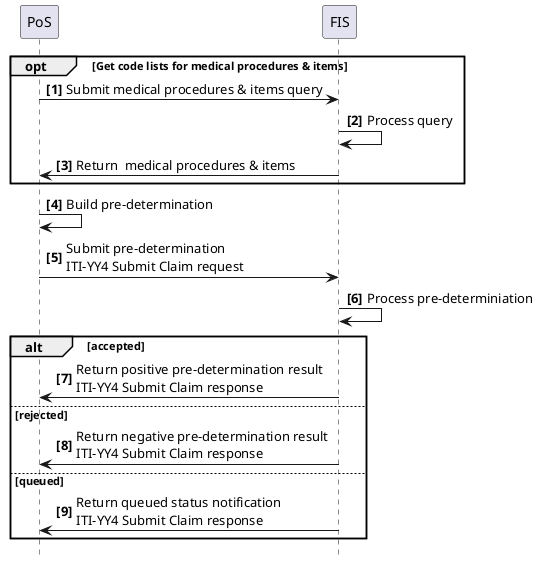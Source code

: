 @startuml
skinparam svgDimensionStyle false
hide footbox
autonumber "<b>[0]"

participant PoS
participant FIS


opt Get code lists for medical procedures & items
	PoS -> FIS: Submit medical procedures & items query
	FIS -> FIS: Process query
	FIS -> PoS: Return  medical procedures & items
end opt
 

PoS -> PoS: Build pre-determination
PoS -> FIS: Submit pre-determination\nITI-YY4 Submit Claim request
FIS -> FIS: Process pre-determiniation

alt accepted
	FIS -> PoS: Return positive pre-determination result\nITI-YY4 Submit Claim response
else rejected
	FIS -> PoS: Return negative pre-determination result\nITI-YY4 Submit Claim response
else queued
	FIS -> PoS: Return queued status notification\nITI-YY4 Submit Claim response
end

@enduml
